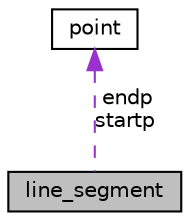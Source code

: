 digraph "line_segment"
{
  edge [fontname="Helvetica",fontsize="10",labelfontname="Helvetica",labelfontsize="10"];
  node [fontname="Helvetica",fontsize="10",shape=record];
  Node1 [label="line_segment",height=0.2,width=0.4,color="black", fillcolor="grey75", style="filled", fontcolor="black"];
  Node2 -> Node1 [dir="back",color="darkorchid3",fontsize="10",style="dashed",label=" endp\nstartp" ,fontname="Helvetica"];
  Node2 [label="point",height=0.2,width=0.4,color="black", fillcolor="white", style="filled",URL="$structpoint.html",tooltip="a structure representing a point in a 2D plane "];
}
